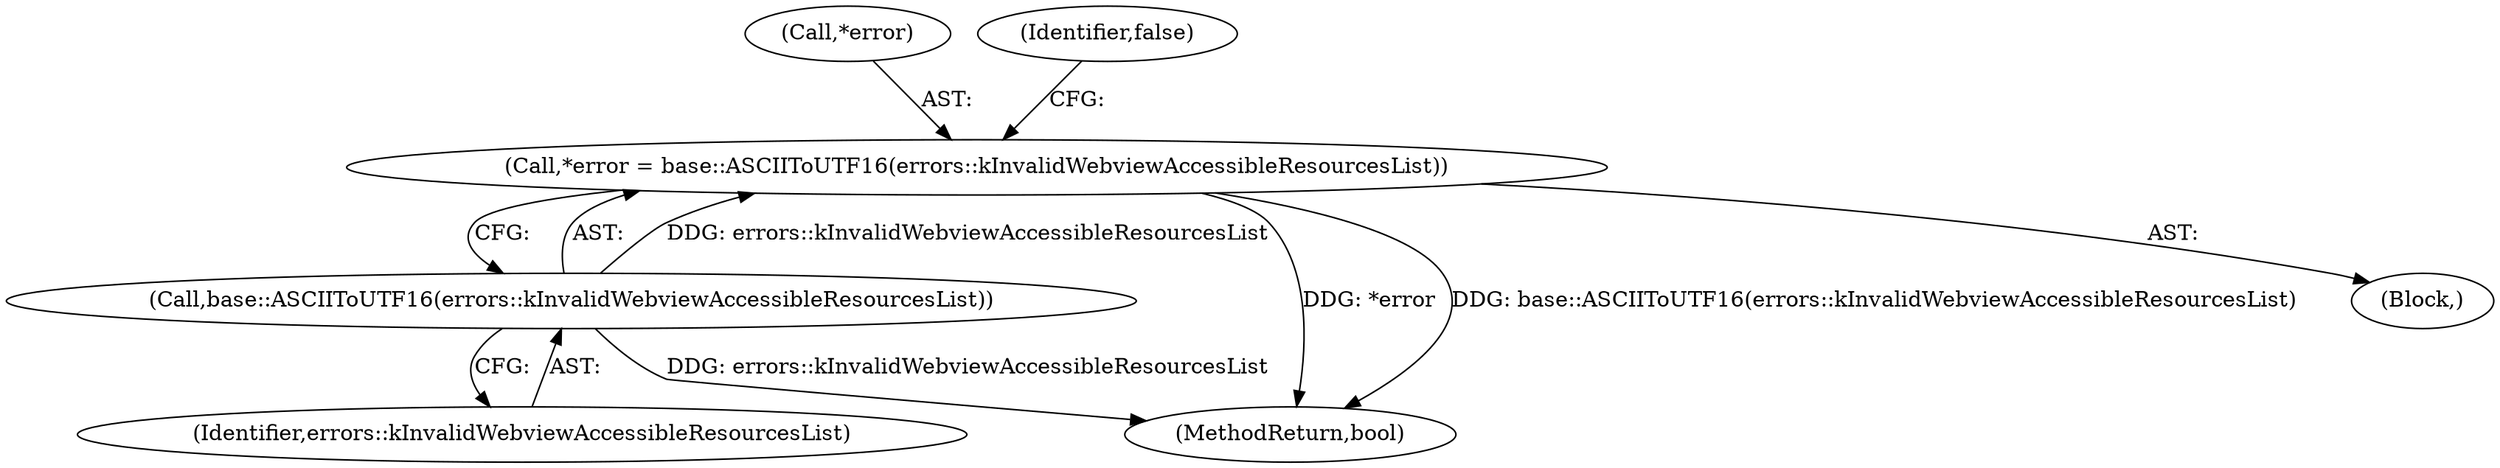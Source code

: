 digraph "1_Chrome_2aa406a8b4577103e7b933c75ec0e372830f20fe_0@pointer" {
"1000134" [label="(Call,*error = base::ASCIIToUTF16(errors::kInvalidWebviewAccessibleResourcesList))"];
"1000137" [label="(Call,base::ASCIIToUTF16(errors::kInvalidWebviewAccessibleResourcesList))"];
"1000135" [label="(Call,*error)"];
"1000256" [label="(MethodReturn,bool)"];
"1000134" [label="(Call,*error = base::ASCIIToUTF16(errors::kInvalidWebviewAccessibleResourcesList))"];
"1000137" [label="(Call,base::ASCIIToUTF16(errors::kInvalidWebviewAccessibleResourcesList))"];
"1000138" [label="(Identifier,errors::kInvalidWebviewAccessibleResourcesList)"];
"1000140" [label="(Identifier,false)"];
"1000133" [label="(Block,)"];
"1000134" -> "1000133"  [label="AST: "];
"1000134" -> "1000137"  [label="CFG: "];
"1000135" -> "1000134"  [label="AST: "];
"1000137" -> "1000134"  [label="AST: "];
"1000140" -> "1000134"  [label="CFG: "];
"1000134" -> "1000256"  [label="DDG: *error"];
"1000134" -> "1000256"  [label="DDG: base::ASCIIToUTF16(errors::kInvalidWebviewAccessibleResourcesList)"];
"1000137" -> "1000134"  [label="DDG: errors::kInvalidWebviewAccessibleResourcesList"];
"1000137" -> "1000138"  [label="CFG: "];
"1000138" -> "1000137"  [label="AST: "];
"1000137" -> "1000256"  [label="DDG: errors::kInvalidWebviewAccessibleResourcesList"];
}
